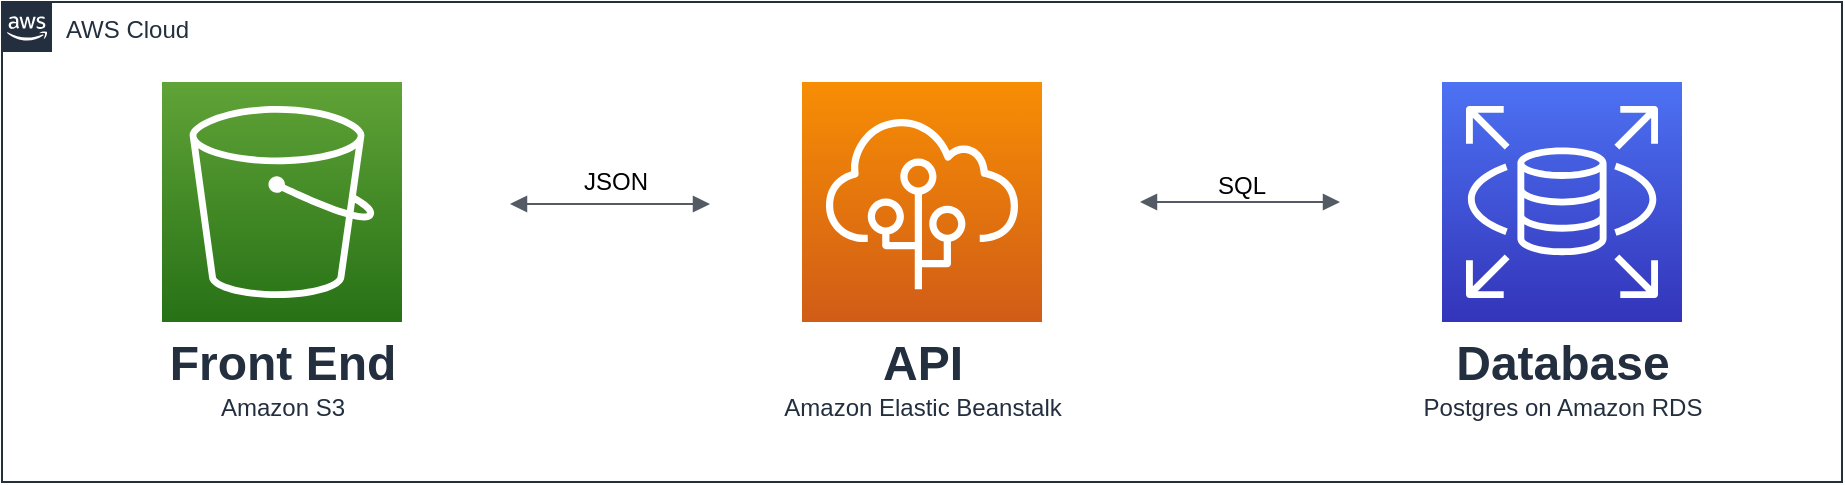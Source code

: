 <mxfile version="14.5.0" type="github">
  <diagram id="Ht1M8jgEwFfnCIfOTk4-" name="Page-1">
    <mxGraphModel dx="1422" dy="768" grid="1" gridSize="10" guides="1" tooltips="1" connect="1" arrows="1" fold="1" page="1" pageScale="1" pageWidth="1169" pageHeight="827" math="0" shadow="0">
      <root>
        <mxCell id="0" />
        <mxCell id="1" parent="0" />
        <mxCell id="z4Q6W6N7VyutHmWY45mk-3" value="AWS Cloud" style="points=[[0,0],[0.25,0],[0.5,0],[0.75,0],[1,0],[1,0.25],[1,0.5],[1,0.75],[1,1],[0.75,1],[0.5,1],[0.25,1],[0,1],[0,0.75],[0,0.5],[0,0.25]];outlineConnect=0;gradientColor=none;html=1;whiteSpace=wrap;fontSize=12;fontStyle=0;shape=mxgraph.aws4.group;grIcon=mxgraph.aws4.group_aws_cloud_alt;strokeColor=#232F3E;fillColor=none;verticalAlign=top;align=left;spacingLeft=30;fontColor=#232F3E;dashed=0;" vertex="1" parent="1">
          <mxGeometry x="120" y="200" width="920" height="240" as="geometry" />
        </mxCell>
        <mxCell id="UEzPUAAOIrF-is8g5C7q-116" value="&lt;font style=&quot;font-size: 24px&quot;&gt;&lt;b&gt;Front End&lt;/b&gt;&lt;/font&gt;&lt;br&gt;Amazon S3" style="outlineConnect=0;fontColor=#232F3E;gradientColor=#60A337;gradientDirection=north;fillColor=#277116;strokeColor=#ffffff;dashed=0;verticalLabelPosition=bottom;verticalAlign=top;align=center;html=1;fontSize=12;fontStyle=0;aspect=fixed;shape=mxgraph.aws4.resourceIcon;resIcon=mxgraph.aws4.s3;labelBackgroundColor=#ffffff;" parent="1" vertex="1">
          <mxGeometry x="200" y="240" width="120" height="120" as="geometry" />
        </mxCell>
        <mxCell id="z4Q6W6N7VyutHmWY45mk-1" value="&lt;font style=&quot;font-size: 24px&quot;&gt;&lt;b&gt;Database&lt;/b&gt;&lt;/font&gt;&lt;br&gt;Postgres on Amazon RDS" style="points=[[0,0,0],[0.25,0,0],[0.5,0,0],[0.75,0,0],[1,0,0],[0,1,0],[0.25,1,0],[0.5,1,0],[0.75,1,0],[1,1,0],[0,0.25,0],[0,0.5,0],[0,0.75,0],[1,0.25,0],[1,0.5,0],[1,0.75,0]];outlineConnect=0;fontColor=#232F3E;gradientColor=#4D72F3;gradientDirection=north;fillColor=#3334B9;strokeColor=#ffffff;dashed=0;verticalLabelPosition=bottom;verticalAlign=top;align=center;html=1;fontSize=12;fontStyle=0;aspect=fixed;shape=mxgraph.aws4.resourceIcon;resIcon=mxgraph.aws4.rds;" vertex="1" parent="1">
          <mxGeometry x="840" y="240" width="120" height="120" as="geometry" />
        </mxCell>
        <mxCell id="z4Q6W6N7VyutHmWY45mk-2" value="&lt;b&gt;&lt;font style=&quot;font-size: 24px&quot;&gt;API&lt;/font&gt;&lt;/b&gt;&lt;br&gt;Amazon Elastic Beanstalk" style="points=[[0,0,0],[0.25,0,0],[0.5,0,0],[0.75,0,0],[1,0,0],[0,1,0],[0.25,1,0],[0.5,1,0],[0.75,1,0],[1,1,0],[0,0.25,0],[0,0.5,0],[0,0.75,0],[1,0.25,0],[1,0.5,0],[1,0.75,0]];outlineConnect=0;fontColor=#232F3E;gradientColor=#F78E04;gradientDirection=north;fillColor=#D05C17;strokeColor=#ffffff;dashed=0;verticalLabelPosition=bottom;verticalAlign=top;align=center;html=1;fontSize=12;fontStyle=0;aspect=fixed;shape=mxgraph.aws4.resourceIcon;resIcon=mxgraph.aws4.elastic_beanstalk;" vertex="1" parent="1">
          <mxGeometry x="520" y="240" width="120" height="120" as="geometry" />
        </mxCell>
        <mxCell id="z4Q6W6N7VyutHmWY45mk-5" value="" style="edgeStyle=orthogonalEdgeStyle;html=1;endArrow=block;elbow=vertical;startArrow=block;startFill=1;endFill=1;strokeColor=#545B64;rounded=0;" edge="1" parent="1">
          <mxGeometry width="100" relative="1" as="geometry">
            <mxPoint x="374" y="301" as="sourcePoint" />
            <mxPoint x="474" y="301" as="targetPoint" />
          </mxGeometry>
        </mxCell>
        <mxCell id="z4Q6W6N7VyutHmWY45mk-6" value="" style="edgeStyle=orthogonalEdgeStyle;html=1;endArrow=block;elbow=vertical;startArrow=block;startFill=1;endFill=1;strokeColor=#545B64;rounded=0;" edge="1" parent="1">
          <mxGeometry width="100" relative="1" as="geometry">
            <mxPoint x="689" y="300" as="sourcePoint" />
            <mxPoint x="789" y="300" as="targetPoint" />
          </mxGeometry>
        </mxCell>
        <mxCell id="z4Q6W6N7VyutHmWY45mk-8" value="&lt;div&gt;JSON&lt;/div&gt;" style="text;html=1;strokeColor=none;fillColor=none;align=center;verticalAlign=middle;whiteSpace=wrap;rounded=0;" vertex="1" parent="1">
          <mxGeometry x="407" y="280" width="40" height="20" as="geometry" />
        </mxCell>
        <mxCell id="z4Q6W6N7VyutHmWY45mk-9" value="SQL" style="text;html=1;strokeColor=none;fillColor=none;align=center;verticalAlign=middle;whiteSpace=wrap;rounded=0;" vertex="1" parent="1">
          <mxGeometry x="720" y="282" width="40" height="20" as="geometry" />
        </mxCell>
      </root>
    </mxGraphModel>
  </diagram>
</mxfile>
